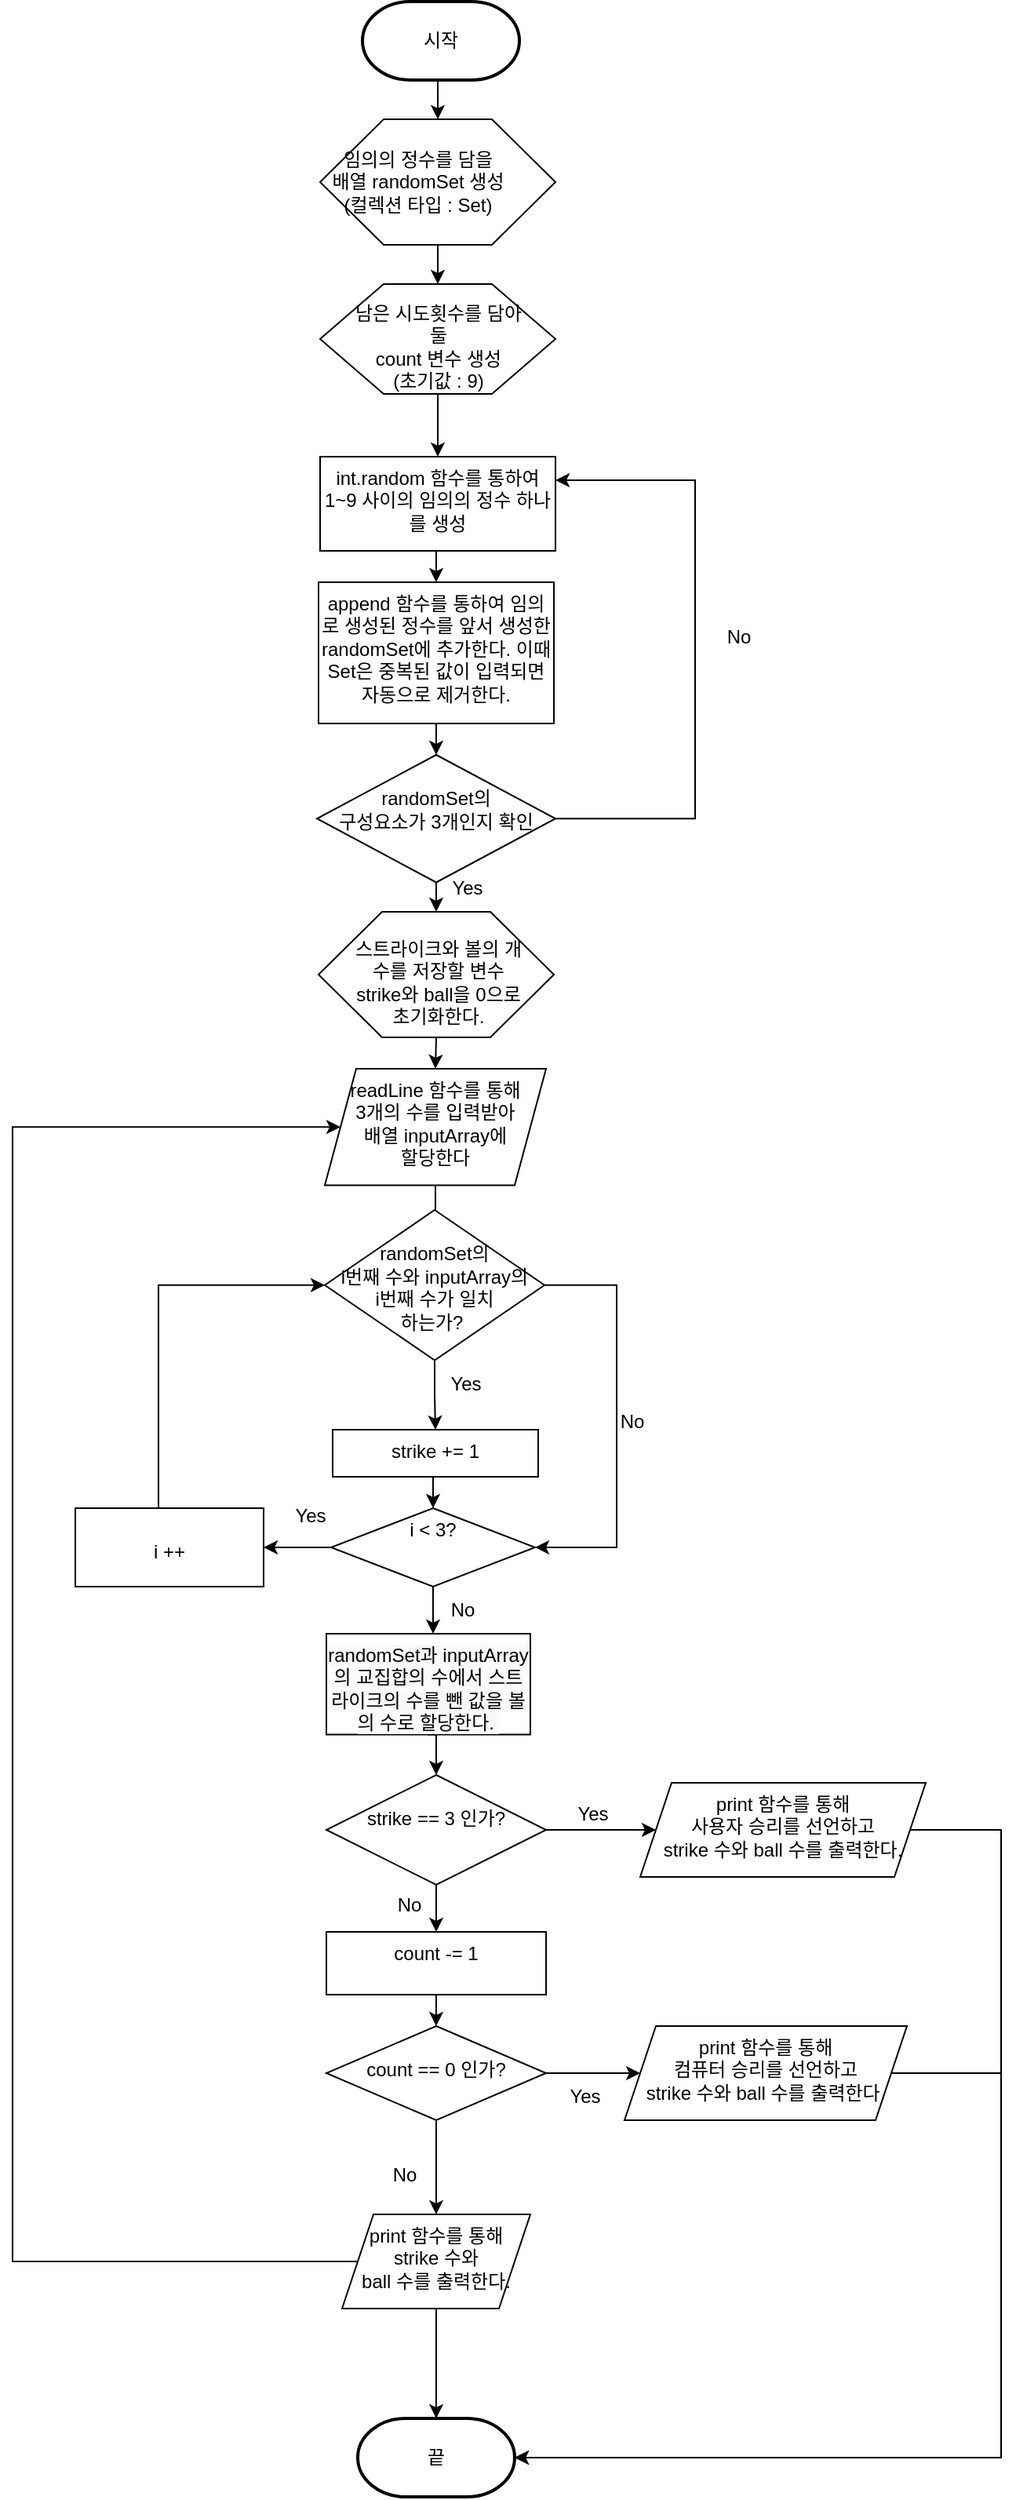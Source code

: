 <mxfile version="17.4.3" type="github">
  <diagram id="C5RBs43oDa-KdzZeNtuy" name="Page-1">
    <mxGraphModel dx="788" dy="1827" grid="1" gridSize="10" guides="1" tooltips="1" connect="1" arrows="1" fold="1" page="1" pageScale="1" pageWidth="827" pageHeight="1169" math="0" shadow="0">
      <root>
        <mxCell id="WIyWlLk6GJQsqaUBKTNV-0" />
        <mxCell id="WIyWlLk6GJQsqaUBKTNV-1" parent="WIyWlLk6GJQsqaUBKTNV-0" />
        <mxCell id="taiErZsX27mkQF11gLRB-114" style="edgeStyle=orthogonalEdgeStyle;rounded=0;orthogonalLoop=1;jettySize=auto;html=1;exitX=0.5;exitY=1;exitDx=0;exitDy=0;exitPerimeter=0;entryX=0.5;entryY=0;entryDx=0;entryDy=0;" edge="1" parent="WIyWlLk6GJQsqaUBKTNV-1" source="taiErZsX27mkQF11gLRB-6" target="taiErZsX27mkQF11gLRB-9">
          <mxGeometry relative="1" as="geometry" />
        </mxCell>
        <mxCell id="taiErZsX27mkQF11gLRB-6" value="시작" style="strokeWidth=2;html=1;shape=mxgraph.flowchart.terminator;whiteSpace=wrap;" vertex="1" parent="WIyWlLk6GJQsqaUBKTNV-1">
          <mxGeometry x="273" y="-1130" width="100" height="50" as="geometry" />
        </mxCell>
        <mxCell id="taiErZsX27mkQF11gLRB-84" style="edgeStyle=orthogonalEdgeStyle;rounded=0;orthogonalLoop=1;jettySize=auto;html=1;exitX=0.5;exitY=1;exitDx=0;exitDy=0;entryX=0.5;entryY=0;entryDx=0;entryDy=0;" edge="1" parent="WIyWlLk6GJQsqaUBKTNV-1" source="taiErZsX27mkQF11gLRB-9" target="taiErZsX27mkQF11gLRB-11">
          <mxGeometry relative="1" as="geometry" />
        </mxCell>
        <mxCell id="taiErZsX27mkQF11gLRB-9" value="" style="verticalLabelPosition=bottom;verticalAlign=top;html=1;shape=hexagon;perimeter=hexagonPerimeter2;arcSize=6;size=0.27;" vertex="1" parent="WIyWlLk6GJQsqaUBKTNV-1">
          <mxGeometry x="246" y="-1055" width="150" height="80" as="geometry" />
        </mxCell>
        <mxCell id="taiErZsX27mkQF11gLRB-10" value="임의의 정수를 담을 &lt;br&gt;배열 randomSet 생성&lt;br&gt;(컬렉션 타입 : Set)" style="text;html=1;strokeColor=none;fillColor=none;align=center;verticalAlign=middle;whiteSpace=wrap;rounded=0;" vertex="1" parent="WIyWlLk6GJQsqaUBKTNV-1">
          <mxGeometry x="249.5" y="-1030" width="117" height="30" as="geometry" />
        </mxCell>
        <mxCell id="taiErZsX27mkQF11gLRB-83" style="edgeStyle=orthogonalEdgeStyle;rounded=0;orthogonalLoop=1;jettySize=auto;html=1;exitX=0.5;exitY=1;exitDx=0;exitDy=0;entryX=0.5;entryY=0;entryDx=0;entryDy=0;" edge="1" parent="WIyWlLk6GJQsqaUBKTNV-1" source="taiErZsX27mkQF11gLRB-11" target="taiErZsX27mkQF11gLRB-23">
          <mxGeometry relative="1" as="geometry" />
        </mxCell>
        <mxCell id="taiErZsX27mkQF11gLRB-11" value="" style="verticalLabelPosition=bottom;verticalAlign=top;html=1;shape=hexagon;perimeter=hexagonPerimeter2;arcSize=6;size=0.27;" vertex="1" parent="WIyWlLk6GJQsqaUBKTNV-1">
          <mxGeometry x="246" y="-950" width="150" height="70" as="geometry" />
        </mxCell>
        <mxCell id="taiErZsX27mkQF11gLRB-12" value="남은 시도횟수를 담아둘&lt;br&gt;count 변수 생성&lt;br&gt;(초기값 : 9)" style="text;html=1;strokeColor=none;fillColor=none;align=center;verticalAlign=middle;whiteSpace=wrap;rounded=0;" vertex="1" parent="WIyWlLk6GJQsqaUBKTNV-1">
          <mxGeometry x="262.5" y="-925" width="117" height="30" as="geometry" />
        </mxCell>
        <mxCell id="taiErZsX27mkQF11gLRB-31" style="edgeStyle=orthogonalEdgeStyle;rounded=0;orthogonalLoop=1;jettySize=auto;html=1;entryX=1;entryY=0.25;entryDx=0;entryDy=0;" edge="1" parent="WIyWlLk6GJQsqaUBKTNV-1" source="taiErZsX27mkQF11gLRB-20" target="taiErZsX27mkQF11gLRB-23">
          <mxGeometry relative="1" as="geometry">
            <Array as="points">
              <mxPoint x="485" y="-609" />
              <mxPoint x="485" y="-825" />
            </Array>
          </mxGeometry>
        </mxCell>
        <mxCell id="taiErZsX27mkQF11gLRB-80" style="edgeStyle=orthogonalEdgeStyle;rounded=0;orthogonalLoop=1;jettySize=auto;html=1;exitX=0.5;exitY=1;exitDx=0;exitDy=0;entryX=0.5;entryY=0;entryDx=0;entryDy=0;" edge="1" parent="WIyWlLk6GJQsqaUBKTNV-1" source="taiErZsX27mkQF11gLRB-20" target="taiErZsX27mkQF11gLRB-38">
          <mxGeometry relative="1" as="geometry" />
        </mxCell>
        <mxCell id="taiErZsX27mkQF11gLRB-20" value="&lt;br&gt;randomSet의&lt;br&gt;구성요소가 3개인지 확인" style="rhombus;whiteSpace=wrap;html=1;verticalAlign=top;arcSize=6;" vertex="1" parent="WIyWlLk6GJQsqaUBKTNV-1">
          <mxGeometry x="244" y="-650" width="152" height="81.25" as="geometry" />
        </mxCell>
        <mxCell id="taiErZsX27mkQF11gLRB-82" style="edgeStyle=orthogonalEdgeStyle;rounded=0;orthogonalLoop=1;jettySize=auto;html=1;exitX=0.5;exitY=1;exitDx=0;exitDy=0;entryX=0.5;entryY=0;entryDx=0;entryDy=0;" edge="1" parent="WIyWlLk6GJQsqaUBKTNV-1" source="taiErZsX27mkQF11gLRB-23" target="taiErZsX27mkQF11gLRB-30">
          <mxGeometry relative="1" as="geometry" />
        </mxCell>
        <mxCell id="taiErZsX27mkQF11gLRB-23" value="int.random 함수를 통하여 1~9 사이의 임의의 정수 하나를 생성" style="whiteSpace=wrap;html=1;verticalAlign=top;arcSize=6;" vertex="1" parent="WIyWlLk6GJQsqaUBKTNV-1">
          <mxGeometry x="246" y="-840" width="150" height="60" as="geometry" />
        </mxCell>
        <mxCell id="taiErZsX27mkQF11gLRB-81" style="edgeStyle=orthogonalEdgeStyle;rounded=0;orthogonalLoop=1;jettySize=auto;html=1;exitX=0.5;exitY=1;exitDx=0;exitDy=0;entryX=0.5;entryY=0;entryDx=0;entryDy=0;" edge="1" parent="WIyWlLk6GJQsqaUBKTNV-1" source="taiErZsX27mkQF11gLRB-30" target="taiErZsX27mkQF11gLRB-20">
          <mxGeometry relative="1" as="geometry" />
        </mxCell>
        <mxCell id="taiErZsX27mkQF11gLRB-30" value="append 함수를 통하여 임의로 생성된 정수를 앞서 생성한 randomSet에 추가한다. 이때 Set은 중복된 값이 입력되면 자동으로 제거한다." style="whiteSpace=wrap;html=1;verticalAlign=top;arcSize=6;" vertex="1" parent="WIyWlLk6GJQsqaUBKTNV-1">
          <mxGeometry x="245" y="-760" width="150" height="90" as="geometry" />
        </mxCell>
        <mxCell id="taiErZsX27mkQF11gLRB-36" value="" style="edgeStyle=orthogonalEdgeStyle;rounded=0;orthogonalLoop=1;jettySize=auto;html=1;" edge="1" parent="WIyWlLk6GJQsqaUBKTNV-1" source="taiErZsX27mkQF11gLRB-32" target="taiErZsX27mkQF11gLRB-35">
          <mxGeometry relative="1" as="geometry" />
        </mxCell>
        <mxCell id="taiErZsX27mkQF11gLRB-32" value="readLine 함수를 통해&lt;br&gt;3개의 수를 입력받아&lt;br&gt;배열 inputArray에 &lt;br&gt;할당한다" style="shape=parallelogram;perimeter=parallelogramPerimeter;whiteSpace=wrap;html=1;fixedSize=1;verticalAlign=top;arcSize=6;" vertex="1" parent="WIyWlLk6GJQsqaUBKTNV-1">
          <mxGeometry x="249" y="-450" width="141" height="74.25" as="geometry" />
        </mxCell>
        <mxCell id="taiErZsX27mkQF11gLRB-49" style="edgeStyle=orthogonalEdgeStyle;rounded=0;orthogonalLoop=1;jettySize=auto;html=1;entryX=1;entryY=0.5;entryDx=0;entryDy=0;" edge="1" parent="WIyWlLk6GJQsqaUBKTNV-1" source="taiErZsX27mkQF11gLRB-35" target="taiErZsX27mkQF11gLRB-46">
          <mxGeometry relative="1" as="geometry">
            <Array as="points">
              <mxPoint x="435" y="-312" />
              <mxPoint x="435" y="-145" />
            </Array>
          </mxGeometry>
        </mxCell>
        <mxCell id="taiErZsX27mkQF11gLRB-111" style="edgeStyle=orthogonalEdgeStyle;rounded=0;orthogonalLoop=1;jettySize=auto;html=1;entryX=0.5;entryY=0;entryDx=0;entryDy=0;" edge="1" parent="WIyWlLk6GJQsqaUBKTNV-1" source="taiErZsX27mkQF11gLRB-35" target="taiErZsX27mkQF11gLRB-45">
          <mxGeometry relative="1" as="geometry" />
        </mxCell>
        <mxCell id="taiErZsX27mkQF11gLRB-35" value="&lt;br&gt;randomSet의 &lt;br&gt;i번째 수와 inputArray의 &lt;br&gt;i번째 수가 일치&lt;br&gt;하는가?&amp;nbsp;" style="rhombus;whiteSpace=wrap;html=1;verticalAlign=top;arcSize=6;" vertex="1" parent="WIyWlLk6GJQsqaUBKTNV-1">
          <mxGeometry x="249" y="-360" width="140" height="95.74" as="geometry" />
        </mxCell>
        <mxCell id="taiErZsX27mkQF11gLRB-79" style="edgeStyle=orthogonalEdgeStyle;rounded=0;orthogonalLoop=1;jettySize=auto;html=1;exitX=0.5;exitY=1;exitDx=0;exitDy=0;entryX=0.5;entryY=0;entryDx=0;entryDy=0;" edge="1" parent="WIyWlLk6GJQsqaUBKTNV-1" source="taiErZsX27mkQF11gLRB-38" target="taiErZsX27mkQF11gLRB-32">
          <mxGeometry relative="1" as="geometry" />
        </mxCell>
        <mxCell id="taiErZsX27mkQF11gLRB-38" value="" style="verticalLabelPosition=bottom;verticalAlign=top;html=1;shape=hexagon;perimeter=hexagonPerimeter2;arcSize=6;size=0.27;" vertex="1" parent="WIyWlLk6GJQsqaUBKTNV-1">
          <mxGeometry x="245" y="-550" width="150" height="80" as="geometry" />
        </mxCell>
        <mxCell id="taiErZsX27mkQF11gLRB-39" value="스트라이크와 볼의 개수를 저장할 변수 strike와 ball을 0으로 초기화한다." style="text;html=1;strokeColor=none;fillColor=none;align=center;verticalAlign=middle;whiteSpace=wrap;rounded=0;" vertex="1" parent="WIyWlLk6GJQsqaUBKTNV-1">
          <mxGeometry x="263" y="-520" width="117" height="30" as="geometry" />
        </mxCell>
        <mxCell id="taiErZsX27mkQF11gLRB-76" style="edgeStyle=orthogonalEdgeStyle;rounded=0;orthogonalLoop=1;jettySize=auto;html=1;exitX=0.5;exitY=1;exitDx=0;exitDy=0;entryX=0.5;entryY=0;entryDx=0;entryDy=0;" edge="1" parent="WIyWlLk6GJQsqaUBKTNV-1" source="taiErZsX27mkQF11gLRB-42" target="taiErZsX27mkQF11gLRB-59">
          <mxGeometry relative="1" as="geometry" />
        </mxCell>
        <mxCell id="taiErZsX27mkQF11gLRB-42" value="&lt;span style=&quot;color: rgb(0 , 0 , 0) ; font-family: &amp;#34;helvetica&amp;#34; ; font-size: 12px ; font-style: normal ; font-weight: 400 ; letter-spacing: normal ; text-align: center ; text-indent: 0px ; text-transform: none ; word-spacing: 0px ; background-color: rgb(248 , 249 , 250) ; display: inline ; float: none&quot;&gt;randomSet과 inputArray의 교집합의 수에서 스트라이크의 수를 뺀 값을 볼의 수로 할당한다.&amp;nbsp;&lt;/span&gt;" style="whiteSpace=wrap;html=1;verticalAlign=top;arcSize=6;" vertex="1" parent="WIyWlLk6GJQsqaUBKTNV-1">
          <mxGeometry x="250" y="-90" width="130" height="64.26" as="geometry" />
        </mxCell>
        <mxCell id="taiErZsX27mkQF11gLRB-44" value="Yes" style="text;html=1;strokeColor=none;fillColor=none;align=center;verticalAlign=middle;whiteSpace=wrap;rounded=0;" vertex="1" parent="WIyWlLk6GJQsqaUBKTNV-1">
          <mxGeometry x="309" y="-264.26" width="60" height="30" as="geometry" />
        </mxCell>
        <mxCell id="taiErZsX27mkQF11gLRB-78" style="edgeStyle=orthogonalEdgeStyle;rounded=0;orthogonalLoop=1;jettySize=auto;html=1;exitX=0.5;exitY=1;exitDx=0;exitDy=0;entryX=0.5;entryY=0;entryDx=0;entryDy=0;" edge="1" parent="WIyWlLk6GJQsqaUBKTNV-1" source="taiErZsX27mkQF11gLRB-45" target="taiErZsX27mkQF11gLRB-46">
          <mxGeometry relative="1" as="geometry" />
        </mxCell>
        <mxCell id="taiErZsX27mkQF11gLRB-45" value="&lt;font face=&quot;helvetica&quot;&gt;strike += 1&lt;/font&gt;" style="whiteSpace=wrap;html=1;verticalAlign=top;arcSize=6;" vertex="1" parent="WIyWlLk6GJQsqaUBKTNV-1">
          <mxGeometry x="254" y="-220" width="131" height="30" as="geometry" />
        </mxCell>
        <mxCell id="taiErZsX27mkQF11gLRB-53" value="" style="edgeStyle=orthogonalEdgeStyle;rounded=0;orthogonalLoop=1;jettySize=auto;html=1;" edge="1" parent="WIyWlLk6GJQsqaUBKTNV-1" source="taiErZsX27mkQF11gLRB-46" target="taiErZsX27mkQF11gLRB-52">
          <mxGeometry relative="1" as="geometry" />
        </mxCell>
        <mxCell id="taiErZsX27mkQF11gLRB-106" style="edgeStyle=orthogonalEdgeStyle;rounded=0;orthogonalLoop=1;jettySize=auto;html=1;exitX=0.5;exitY=1;exitDx=0;exitDy=0;" edge="1" parent="WIyWlLk6GJQsqaUBKTNV-1" source="taiErZsX27mkQF11gLRB-46">
          <mxGeometry relative="1" as="geometry">
            <mxPoint x="318" y="-90" as="targetPoint" />
          </mxGeometry>
        </mxCell>
        <mxCell id="taiErZsX27mkQF11gLRB-46" value="i &amp;lt; 3?" style="rhombus;whiteSpace=wrap;html=1;verticalAlign=top;arcSize=6;" vertex="1" parent="WIyWlLk6GJQsqaUBKTNV-1">
          <mxGeometry x="253" y="-170" width="130" height="50" as="geometry" />
        </mxCell>
        <mxCell id="taiErZsX27mkQF11gLRB-50" value="No" style="text;html=1;strokeColor=none;fillColor=none;align=center;verticalAlign=middle;whiteSpace=wrap;rounded=0;" vertex="1" parent="WIyWlLk6GJQsqaUBKTNV-1">
          <mxGeometry x="415" y="-240" width="60" height="30" as="geometry" />
        </mxCell>
        <mxCell id="taiErZsX27mkQF11gLRB-54" style="edgeStyle=orthogonalEdgeStyle;rounded=0;orthogonalLoop=1;jettySize=auto;html=1;entryX=0;entryY=0.5;entryDx=0;entryDy=0;" edge="1" parent="WIyWlLk6GJQsqaUBKTNV-1" source="taiErZsX27mkQF11gLRB-52" target="taiErZsX27mkQF11gLRB-35">
          <mxGeometry relative="1" as="geometry">
            <Array as="points">
              <mxPoint x="143" y="-312" />
            </Array>
          </mxGeometry>
        </mxCell>
        <mxCell id="taiErZsX27mkQF11gLRB-52" value="&lt;br&gt;i ++" style="whiteSpace=wrap;html=1;verticalAlign=top;arcSize=6;" vertex="1" parent="WIyWlLk6GJQsqaUBKTNV-1">
          <mxGeometry x="90" y="-170" width="120" height="50" as="geometry" />
        </mxCell>
        <mxCell id="taiErZsX27mkQF11gLRB-55" value="Yes" style="text;html=1;strokeColor=none;fillColor=none;align=center;verticalAlign=middle;whiteSpace=wrap;rounded=0;" vertex="1" parent="WIyWlLk6GJQsqaUBKTNV-1">
          <mxGeometry x="210" y="-180" width="60" height="30" as="geometry" />
        </mxCell>
        <mxCell id="taiErZsX27mkQF11gLRB-56" value="No" style="text;html=1;strokeColor=none;fillColor=none;align=center;verticalAlign=middle;whiteSpace=wrap;rounded=0;" vertex="1" parent="WIyWlLk6GJQsqaUBKTNV-1">
          <mxGeometry x="306.5" y="-120" width="60" height="30" as="geometry" />
        </mxCell>
        <mxCell id="taiErZsX27mkQF11gLRB-92" style="edgeStyle=orthogonalEdgeStyle;rounded=0;orthogonalLoop=1;jettySize=auto;html=1;entryX=0;entryY=0.5;entryDx=0;entryDy=0;" edge="1" parent="WIyWlLk6GJQsqaUBKTNV-1" source="taiErZsX27mkQF11gLRB-58" target="taiErZsX27mkQF11gLRB-32">
          <mxGeometry relative="1" as="geometry">
            <Array as="points">
              <mxPoint x="50" y="310" />
              <mxPoint x="50" y="-413" />
            </Array>
          </mxGeometry>
        </mxCell>
        <mxCell id="taiErZsX27mkQF11gLRB-103" style="edgeStyle=orthogonalEdgeStyle;rounded=0;orthogonalLoop=1;jettySize=auto;html=1;entryX=0.5;entryY=0;entryDx=0;entryDy=0;entryPerimeter=0;" edge="1" parent="WIyWlLk6GJQsqaUBKTNV-1" source="taiErZsX27mkQF11gLRB-58" target="taiErZsX27mkQF11gLRB-94">
          <mxGeometry relative="1" as="geometry" />
        </mxCell>
        <mxCell id="taiErZsX27mkQF11gLRB-58" value="print 함수를 통해&lt;br&gt;strike 수와&lt;br&gt;ball 수를 출력한다." style="shape=parallelogram;perimeter=parallelogramPerimeter;whiteSpace=wrap;html=1;fixedSize=1;verticalAlign=top;arcSize=6;" vertex="1" parent="WIyWlLk6GJQsqaUBKTNV-1">
          <mxGeometry x="260" y="280.005" width="120" height="60" as="geometry" />
        </mxCell>
        <mxCell id="taiErZsX27mkQF11gLRB-61" value="" style="edgeStyle=orthogonalEdgeStyle;rounded=0;orthogonalLoop=1;jettySize=auto;html=1;" edge="1" parent="WIyWlLk6GJQsqaUBKTNV-1" source="taiErZsX27mkQF11gLRB-59" target="taiErZsX27mkQF11gLRB-60">
          <mxGeometry relative="1" as="geometry" />
        </mxCell>
        <mxCell id="taiErZsX27mkQF11gLRB-75" style="edgeStyle=orthogonalEdgeStyle;rounded=0;orthogonalLoop=1;jettySize=auto;html=1;exitX=0.5;exitY=1;exitDx=0;exitDy=0;" edge="1" parent="WIyWlLk6GJQsqaUBKTNV-1" source="taiErZsX27mkQF11gLRB-59" target="taiErZsX27mkQF11gLRB-65">
          <mxGeometry relative="1" as="geometry" />
        </mxCell>
        <mxCell id="taiErZsX27mkQF11gLRB-59" value="&lt;br&gt;strike == 3 인가?" style="rhombus;whiteSpace=wrap;html=1;verticalAlign=top;arcSize=6;" vertex="1" parent="WIyWlLk6GJQsqaUBKTNV-1">
          <mxGeometry x="250" width="140" height="70" as="geometry" />
        </mxCell>
        <mxCell id="taiErZsX27mkQF11gLRB-96" style="edgeStyle=orthogonalEdgeStyle;rounded=0;orthogonalLoop=1;jettySize=auto;html=1;exitX=1;exitY=0.5;exitDx=0;exitDy=0;entryX=1;entryY=0.5;entryDx=0;entryDy=0;entryPerimeter=0;" edge="1" parent="WIyWlLk6GJQsqaUBKTNV-1" source="taiErZsX27mkQF11gLRB-60" target="taiErZsX27mkQF11gLRB-94">
          <mxGeometry relative="1" as="geometry">
            <Array as="points">
              <mxPoint x="680" y="35" />
              <mxPoint x="680" y="435" />
            </Array>
          </mxGeometry>
        </mxCell>
        <mxCell id="taiErZsX27mkQF11gLRB-60" value="print 함수를 통해 &lt;br&gt;사용자 승리를 선언하고 &lt;br&gt;strike 수와 ball 수를 출력한다." style="shape=parallelogram;perimeter=parallelogramPerimeter;whiteSpace=wrap;html=1;fixedSize=1;verticalAlign=top;arcSize=6;" vertex="1" parent="WIyWlLk6GJQsqaUBKTNV-1">
          <mxGeometry x="450" y="5" width="182" height="60" as="geometry" />
        </mxCell>
        <mxCell id="taiErZsX27mkQF11gLRB-62" value="Yes" style="text;html=1;strokeColor=none;fillColor=none;align=center;verticalAlign=middle;whiteSpace=wrap;rounded=0;" vertex="1" parent="WIyWlLk6GJQsqaUBKTNV-1">
          <mxGeometry x="390" y="10" width="60" height="30" as="geometry" />
        </mxCell>
        <mxCell id="taiErZsX27mkQF11gLRB-64" value="No" style="text;html=1;strokeColor=none;fillColor=none;align=center;verticalAlign=middle;whiteSpace=wrap;rounded=0;" vertex="1" parent="WIyWlLk6GJQsqaUBKTNV-1">
          <mxGeometry x="273" y="68" width="60" height="30" as="geometry" />
        </mxCell>
        <mxCell id="taiErZsX27mkQF11gLRB-71" style="edgeStyle=orthogonalEdgeStyle;rounded=0;orthogonalLoop=1;jettySize=auto;html=1;exitX=0.5;exitY=1;exitDx=0;exitDy=0;entryX=0.5;entryY=0;entryDx=0;entryDy=0;" edge="1" parent="WIyWlLk6GJQsqaUBKTNV-1" source="taiErZsX27mkQF11gLRB-65" target="taiErZsX27mkQF11gLRB-66">
          <mxGeometry relative="1" as="geometry" />
        </mxCell>
        <mxCell id="taiErZsX27mkQF11gLRB-65" value="&lt;font face=&quot;helvetica&quot;&gt;count -= 1&lt;/font&gt;" style="whiteSpace=wrap;html=1;verticalAlign=top;arcSize=6;" vertex="1" parent="WIyWlLk6GJQsqaUBKTNV-1">
          <mxGeometry x="250" y="100" width="140" height="40" as="geometry" />
        </mxCell>
        <mxCell id="taiErZsX27mkQF11gLRB-70" style="edgeStyle=orthogonalEdgeStyle;rounded=0;orthogonalLoop=1;jettySize=auto;html=1;exitX=0.5;exitY=1;exitDx=0;exitDy=0;" edge="1" parent="WIyWlLk6GJQsqaUBKTNV-1" source="taiErZsX27mkQF11gLRB-66" target="taiErZsX27mkQF11gLRB-58">
          <mxGeometry relative="1" as="geometry" />
        </mxCell>
        <mxCell id="taiErZsX27mkQF11gLRB-99" style="edgeStyle=orthogonalEdgeStyle;rounded=0;orthogonalLoop=1;jettySize=auto;html=1;entryX=0;entryY=0.5;entryDx=0;entryDy=0;" edge="1" parent="WIyWlLk6GJQsqaUBKTNV-1" source="taiErZsX27mkQF11gLRB-66" target="taiErZsX27mkQF11gLRB-68">
          <mxGeometry relative="1" as="geometry" />
        </mxCell>
        <mxCell id="taiErZsX27mkQF11gLRB-66" value="&lt;br&gt;count == 0 인가?" style="rhombus;whiteSpace=wrap;html=1;verticalAlign=top;arcSize=6;" vertex="1" parent="WIyWlLk6GJQsqaUBKTNV-1">
          <mxGeometry x="250" y="160" width="140" height="60" as="geometry" />
        </mxCell>
        <mxCell id="taiErZsX27mkQF11gLRB-97" style="edgeStyle=orthogonalEdgeStyle;rounded=0;orthogonalLoop=1;jettySize=auto;html=1;entryX=1;entryY=0.5;entryDx=0;entryDy=0;entryPerimeter=0;exitX=1;exitY=0.5;exitDx=0;exitDy=0;" edge="1" parent="WIyWlLk6GJQsqaUBKTNV-1" source="taiErZsX27mkQF11gLRB-68" target="taiErZsX27mkQF11gLRB-94">
          <mxGeometry relative="1" as="geometry">
            <Array as="points">
              <mxPoint x="680" y="190" />
              <mxPoint x="680" y="435" />
            </Array>
          </mxGeometry>
        </mxCell>
        <mxCell id="taiErZsX27mkQF11gLRB-68" value="print 함수를 통해 &lt;br&gt;컴퓨터 승리를 선언하고 &lt;br&gt;strike 수와 ball 수를 출력한다." style="shape=parallelogram;perimeter=parallelogramPerimeter;whiteSpace=wrap;html=1;fixedSize=1;verticalAlign=top;arcSize=6;" vertex="1" parent="WIyWlLk6GJQsqaUBKTNV-1">
          <mxGeometry x="440" y="160" width="180" height="60" as="geometry" />
        </mxCell>
        <mxCell id="taiErZsX27mkQF11gLRB-69" value="Yes" style="text;html=1;strokeColor=none;fillColor=none;align=center;verticalAlign=middle;whiteSpace=wrap;rounded=0;" vertex="1" parent="WIyWlLk6GJQsqaUBKTNV-1">
          <mxGeometry x="385" y="190" width="60" height="30" as="geometry" />
        </mxCell>
        <mxCell id="taiErZsX27mkQF11gLRB-86" value="Yes" style="text;html=1;strokeColor=none;fillColor=none;align=center;verticalAlign=middle;whiteSpace=wrap;rounded=0;" vertex="1" parent="WIyWlLk6GJQsqaUBKTNV-1">
          <mxGeometry x="310" y="-580" width="60" height="30" as="geometry" />
        </mxCell>
        <mxCell id="taiErZsX27mkQF11gLRB-87" value="No" style="text;html=1;strokeColor=none;fillColor=none;align=center;verticalAlign=middle;whiteSpace=wrap;rounded=0;" vertex="1" parent="WIyWlLk6GJQsqaUBKTNV-1">
          <mxGeometry x="483" y="-740" width="60" height="30" as="geometry" />
        </mxCell>
        <mxCell id="taiErZsX27mkQF11gLRB-93" value="No" style="text;html=1;strokeColor=none;fillColor=none;align=center;verticalAlign=middle;whiteSpace=wrap;rounded=0;" vertex="1" parent="WIyWlLk6GJQsqaUBKTNV-1">
          <mxGeometry x="270" y="240" width="60" height="30" as="geometry" />
        </mxCell>
        <mxCell id="taiErZsX27mkQF11gLRB-94" value="끝" style="strokeWidth=2;html=1;shape=mxgraph.flowchart.terminator;whiteSpace=wrap;" vertex="1" parent="WIyWlLk6GJQsqaUBKTNV-1">
          <mxGeometry x="270" y="410" width="100" height="50" as="geometry" />
        </mxCell>
      </root>
    </mxGraphModel>
  </diagram>
</mxfile>
